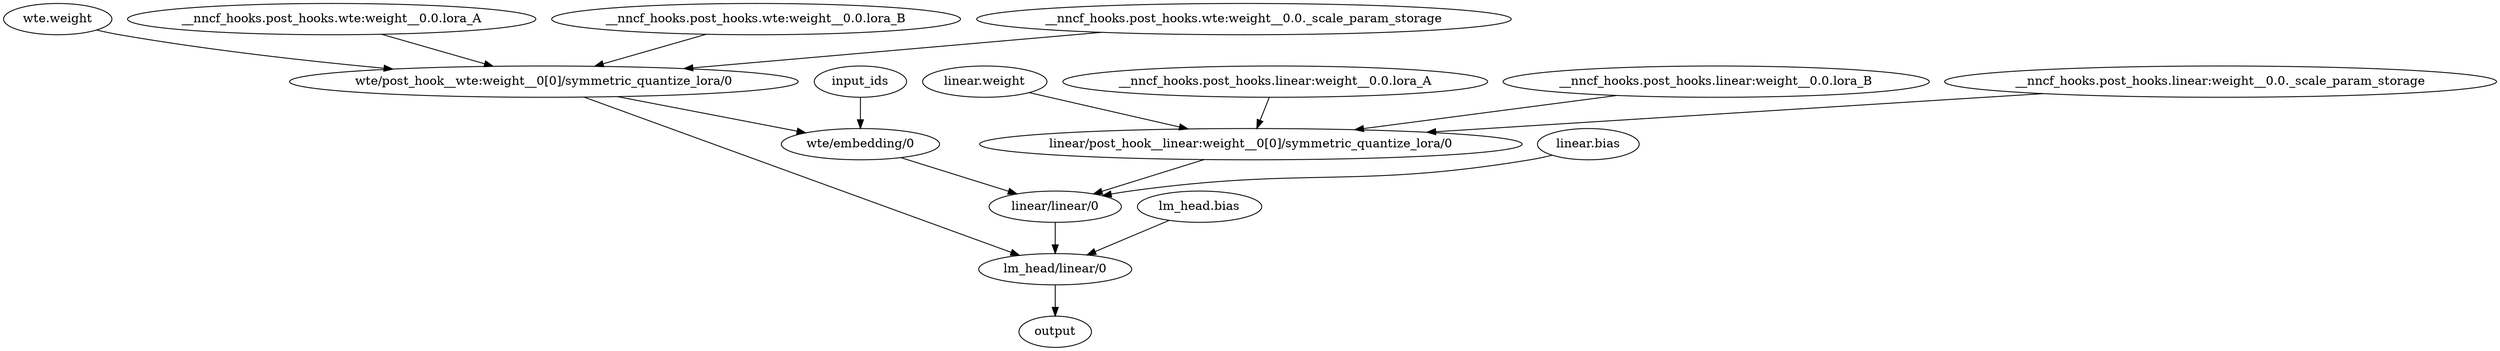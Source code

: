 strict digraph {
input_ids [id=0, type="nncf_model_input", metatype=PTInputNoopMetatype];
"wte.weight" [id=1, type="nncf_model_const", metatype=PTConstNoopMetatype];
"__nncf_hooks.post_hooks.wte:weight__0.0.lora_A" [id=2, type="nncf_model_const", metatype=PTConstNoopMetatype];
"__nncf_hooks.post_hooks.wte:weight__0.0.lora_B" [id=3, type="nncf_model_const", metatype=PTConstNoopMetatype];
"__nncf_hooks.post_hooks.wte:weight__0.0._scale_param_storage" [id=4, type="nncf_model_const", metatype=PTConstNoopMetatype];
"wte/post_hook__wte:weight__0[0]/symmetric_quantize_lora/0" [id=5, type="symmetric_quantize_lora", metatype=UnknownMetatype];
"wte/embedding/0" [id=6, type=embedding, metatype=PTEmbeddingMetatype];
"linear.weight" [id=7, type="nncf_model_const", metatype=PTConstNoopMetatype];
"__nncf_hooks.post_hooks.linear:weight__0.0.lora_A" [id=8, type="nncf_model_const", metatype=PTConstNoopMetatype];
"__nncf_hooks.post_hooks.linear:weight__0.0.lora_B" [id=9, type="nncf_model_const", metatype=PTConstNoopMetatype];
"__nncf_hooks.post_hooks.linear:weight__0.0._scale_param_storage" [id=10, type="nncf_model_const", metatype=PTConstNoopMetatype];
"linear/post_hook__linear:weight__0[0]/symmetric_quantize_lora/0" [id=11, type="symmetric_quantize_lora", metatype=UnknownMetatype];
"linear.bias" [id=12, type="nncf_model_const", metatype=PTConstNoopMetatype];
"linear/linear/0" [id=13, type=linear, metatype=PTLinearMetatype];
"lm_head.bias" [id=14, type="nncf_model_const", metatype=PTConstNoopMetatype];
"lm_head/linear/0" [id=15, type=linear, metatype=PTLinearMetatype];
output [id=16, type="nncf_model_output", metatype=PTOutputNoopMetatype];
input_ids -> "wte/embedding/0" [dtype=int, shape="(8,)", out_port_id=0, in_port_id=0];
"wte.weight" -> "wte/post_hook__wte:weight__0[0]/symmetric_quantize_lora/0" [dtype=float, shape="(16, 8)", out_port_id=0, in_port_id=0];
"__nncf_hooks.post_hooks.wte:weight__0.0.lora_A" -> "wte/post_hook__wte:weight__0[0]/symmetric_quantize_lora/0" [dtype=float, shape="(4, 8)", out_port_id=0, in_port_id=2];
"__nncf_hooks.post_hooks.wte:weight__0.0.lora_B" -> "wte/post_hook__wte:weight__0[0]/symmetric_quantize_lora/0" [dtype=float, shape="(16, 4)", out_port_id=0, in_port_id=3];
"__nncf_hooks.post_hooks.wte:weight__0.0._scale_param_storage" -> "wte/post_hook__wte:weight__0[0]/symmetric_quantize_lora/0" [dtype=float, shape="(16, 2, 1)", out_port_id=0, in_port_id=4];
"wte/post_hook__wte:weight__0[0]/symmetric_quantize_lora/0" -> "wte/embedding/0" [dtype=float, shape="(16, 8)", out_port_id=0, in_port_id=1];
"wte/post_hook__wte:weight__0[0]/symmetric_quantize_lora/0" -> "lm_head/linear/0" [dtype=float, shape="(16, 8)", out_port_id=0, in_port_id=1];
"wte/embedding/0" -> "linear/linear/0" [dtype=float, shape="(8, 8)", out_port_id=0, in_port_id=0];
"linear.weight" -> "linear/post_hook__linear:weight__0[0]/symmetric_quantize_lora/0" [dtype=float, shape="(8, 8)", out_port_id=0, in_port_id=0];
"__nncf_hooks.post_hooks.linear:weight__0.0.lora_A" -> "linear/post_hook__linear:weight__0[0]/symmetric_quantize_lora/0" [dtype=float, shape="(4, 8)", out_port_id=0, in_port_id=2];
"__nncf_hooks.post_hooks.linear:weight__0.0.lora_B" -> "linear/post_hook__linear:weight__0[0]/symmetric_quantize_lora/0" [dtype=float, shape="(8, 4)", out_port_id=0, in_port_id=3];
"__nncf_hooks.post_hooks.linear:weight__0.0._scale_param_storage" -> "linear/post_hook__linear:weight__0[0]/symmetric_quantize_lora/0" [dtype=float, shape="(8, 2, 1)", out_port_id=0, in_port_id=4];
"linear/post_hook__linear:weight__0[0]/symmetric_quantize_lora/0" -> "linear/linear/0" [dtype=float, shape="(8, 8)", out_port_id=0, in_port_id=1];
"linear.bias" -> "linear/linear/0" [dtype=float, shape="(8,)", out_port_id=0, in_port_id=2];
"linear/linear/0" -> "lm_head/linear/0" [dtype=float, shape="(8, 8)", out_port_id=0, in_port_id=0];
"lm_head.bias" -> "lm_head/linear/0" [dtype=float, shape="(16,)", out_port_id=0, in_port_id=2];
"lm_head/linear/0" -> output [dtype=float, shape="(8, 16)", out_port_id=0, in_port_id=0];
}
